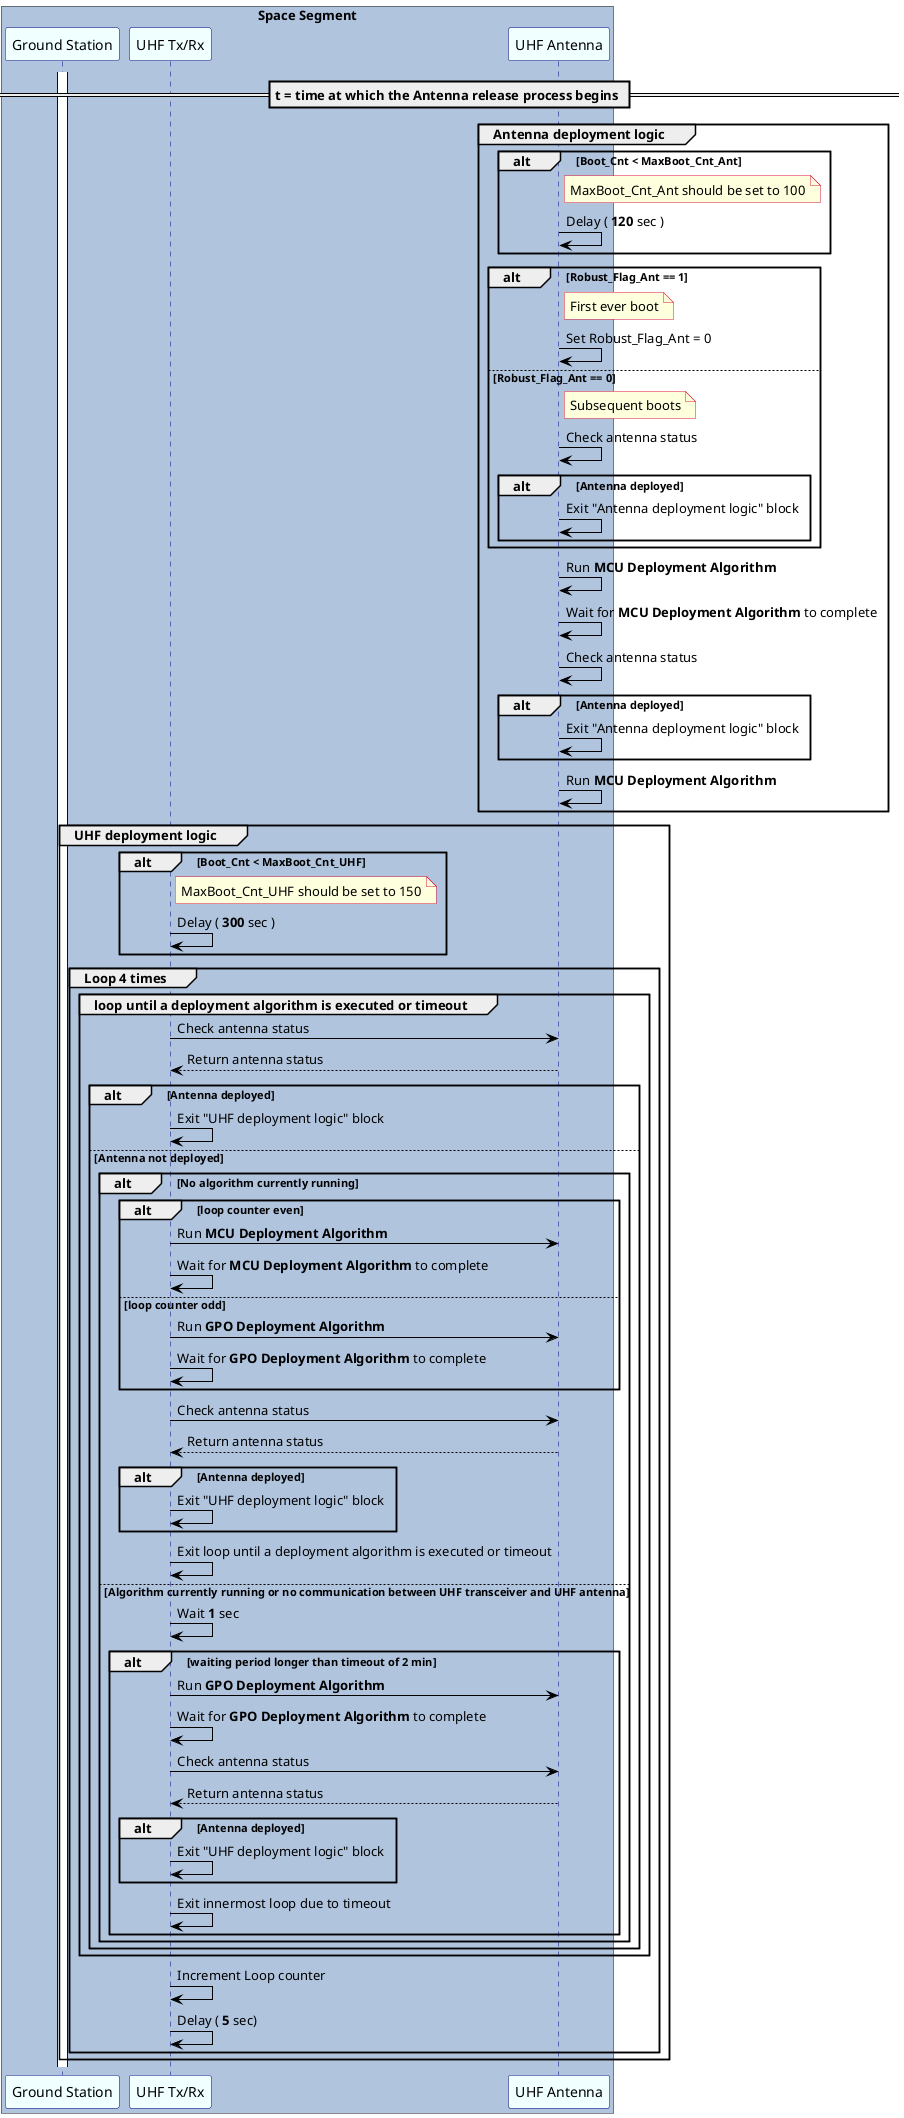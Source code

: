 @startuml
skinparam sequence {
    ArrowColor Black

    ActorBorderColor Navy
    ActorBackgroundColor Azure

    LifeLineBorderColor Navy

    ParticipantBorderColor Navy
    ParticipantBackgroundColor Azure

}
/' Queue Skin definition '/
skinparam queue {
    BackgroundColor Azure
    BorderColor Navy
}
/' Note Skin definition '/
skinparam note {
    BorderColor Crimson
}
/' - - - - - EnduroSat Skin for background end - - - - - '/

box "Space Segment" #LightSteelBlue
participant "Ground Station" as GND
participant "UHF Tx/Rx" as UHF
participant "UHF Antenna" as Ant
end box

activate GND

== t = time at which the Antenna release process begins ==

group Antenna deployment logic

    alt Boot_Cnt < MaxBoot_Cnt_Ant
        note right of Ant: MaxBoot_Cnt_Ant should be set to 100
        Ant -> Ant: Delay ( **120** sec )
    end

    alt Robust_Flag_Ant == 1
        note right of Ant
        First ever boot
        end note
        Ant -> Ant: Set Robust_Flag_Ant = 0
    else Robust_Flag_Ant == 0
        note right of Ant
        Subsequent boots
        end note
        Ant -> Ant: Check antenna status
        alt Antenna deployed
            Ant -> Ant: Exit "Antenna deployment logic" block
        end
    end

    Ant -> Ant: Run **MCU Deployment Algorithm**
    Ant -> Ant: Wait for **MCU Deployment Algorithm** to complete

    Ant -> Ant: Check antenna status
    alt Antenna deployed
        Ant -> Ant: Exit "Antenna deployment logic" block
    end

    Ant -> Ant: Run **MCU Deployment Algorithm**

end


group UHF deployment logic

    alt Boot_Cnt < MaxBoot_Cnt_UHF
        note right of UHF: MaxBoot_Cnt_UHF should be set to 150
        UHF -> UHF: Delay ( **300** sec )
    end

    group Loop 4 times
        group loop until a deployment algorithm is executed or timeout
            UHF -> Ant: Check antenna status
            Ant --> UHF: Return antenna status
            alt Antenna deployed
                UHF -> UHF: Exit "UHF deployment logic" block
            else Antenna not deployed
                alt No algorithm currently running
                    alt loop counter even
                        UHF -> Ant: Run **MCU Deployment Algorithm**
                        UHF -> UHF: Wait for **MCU Deployment Algorithm** to complete
                    else loop counter odd
                        UHF -> Ant: Run **GPO Deployment Algorithm**
                        UHF -> UHF: Wait for **GPO Deployment Algorithm** to complete
                    end
                    UHF -> Ant: Check antenna status
                    Ant --> UHF: Return antenna status
                    alt Antenna deployed
                        UHF -> UHF: Exit "UHF deployment logic" block
                    end
                     UHF -> UHF: Exit loop until a deployment algorithm is executed or timeout
                else Algorithm currently running or no communication between UHF transceiver and UHF antenna
                    UHF -> UHF: Wait **1** sec
                    alt waiting period longer than timeout of 2 min
                        UHF -> Ant: Run **GPO Deployment Algorithm**
                        UHF -> UHF: Wait for **GPO Deployment Algorithm** to complete

                        UHF -> Ant: Check antenna status
                        Ant --> UHF: Return antenna status
                        alt Antenna deployed
                            UHF -> UHF: Exit "UHF deployment logic" block
                        end
                        UHF -> UHF: Exit innermost loop due to timeout
                    end

                end
            end
        end

        UHF -> UHF: Increment Loop counter
        UHF -> UHF: Delay ( **5** sec)
    end
end

@enduml

@startuml 2141_LEOP_Sequence

skinparam sequence {
    ArrowColor Black

    ActorBorderColor Navy
    ActorBackgroundColor Azure

    LifeLineBorderColor Navy

    ParticipantBorderColor Navy
    ParticipantBackgroundColor Azure

}
skinparam queue {
    BackgroundColor Azure
    BorderColor Navy
}
skinparam note {
    BorderColor Crimson
}

box "Space Segment" #LightSteelBlue
participant "Ground Station" as GND
participant "UHF Tx/Rx" as UHF
participant "UHF Antenna" as Ant
end box

activate GND

== t = time at which the Antenna release process begins ==

group Antenna deployment logic

    alt Boot_Cnt < MaxBoot_Cnt_Ant
        note right of Ant: MaxBoot_Cnt_Ant should be set to 100
        Ant -> Ant: Delay ( **120** sec )
    end

    alt Robust_Flag_Ant == 1
        note right of Ant
        First ever boot
        end note
        Ant -> Ant: Set Robust_Flag_Ant = 0
    else Robust_Flag_Ant == 0
        note right of Ant
        Subsequent boots
        end note
        Ant -> Ant: Check antenna status
        alt Antenna deployed
            Ant -> Ant: Exit "Antenna deployment logic" block
        end
    end

    Ant -> Ant: Run **MCU Deployment Algorithm**
    Ant -> Ant: Wait for **MCU Deployment Algorithm** to complete

    Ant -> Ant: Check antenna status
    alt Antenna deployed
        Ant -> Ant: Exit "Antenna deployment logic" block
    end

    Ant -> Ant: Run **MCU Deployment Algorithm**

end


group UHF deployment logic

    alt Boot_Cnt < MaxBoot_Cnt_UHF
        note right of UHF: MaxBoot_Cnt_UHF should be set to 150
        UHF -> UHF: Delay ( **300** sec )
    end

    group Loop 4 times
        group loop until a deployment algorithm is executed or timeout
            UHF -> Ant: Check antenna status
            Ant --> UHF: Return antenna status
            alt Antenna deployed
                UHF -> UHF: Exit "UHF deployment logic" block
            else Antenna not deployed
                alt No algorithm currently running
                    alt loop counter even
                        UHF -> Ant: Run **MCU Deployment Algorithm**
                        UHF -> UHF: Wait for **MCU Deployment Algorithm** to complete
                    else loop counter odd
                        UHF -> Ant: Run **GPO Deployment Algorithm**
                        UHF -> UHF: Wait for **GPO Deployment Algorithm** to complete
                    end
                    UHF -> Ant: Check antenna status
                    Ant --> UHF: Return antenna status
                    alt Antenna deployed
                        UHF -> UHF: Exit "UHF deployment logic" block
                    end
                     UHF -> UHF: Exit loop until a deployment algorithm is executed or timeout
                else Algorithm currently running or no communication between UHF transceiver and UHF antenna
                    UHF -> UHF: Wait **1** sec
                    alt waiting period longer than timeout of 2 min
                        UHF -> Ant: Run **GPO Deployment Algorithm**
                        UHF -> UHF: Wait for **GPO Deployment Algorithm** to complete

                        UHF -> Ant: Check antenna status
                        Ant --> UHF: Return antenna status
                        alt Antenna deployed
                            UHF -> UHF: Exit "UHF deployment logic" block
                        end
                        UHF -> UHF: Exit innermost loop due to timeout
                    end

                end
            end
        end

        UHF -> UHF: Increment Loop counter
        UHF -> UHF: Delay ( **5** sec)
    end
end

@enduml